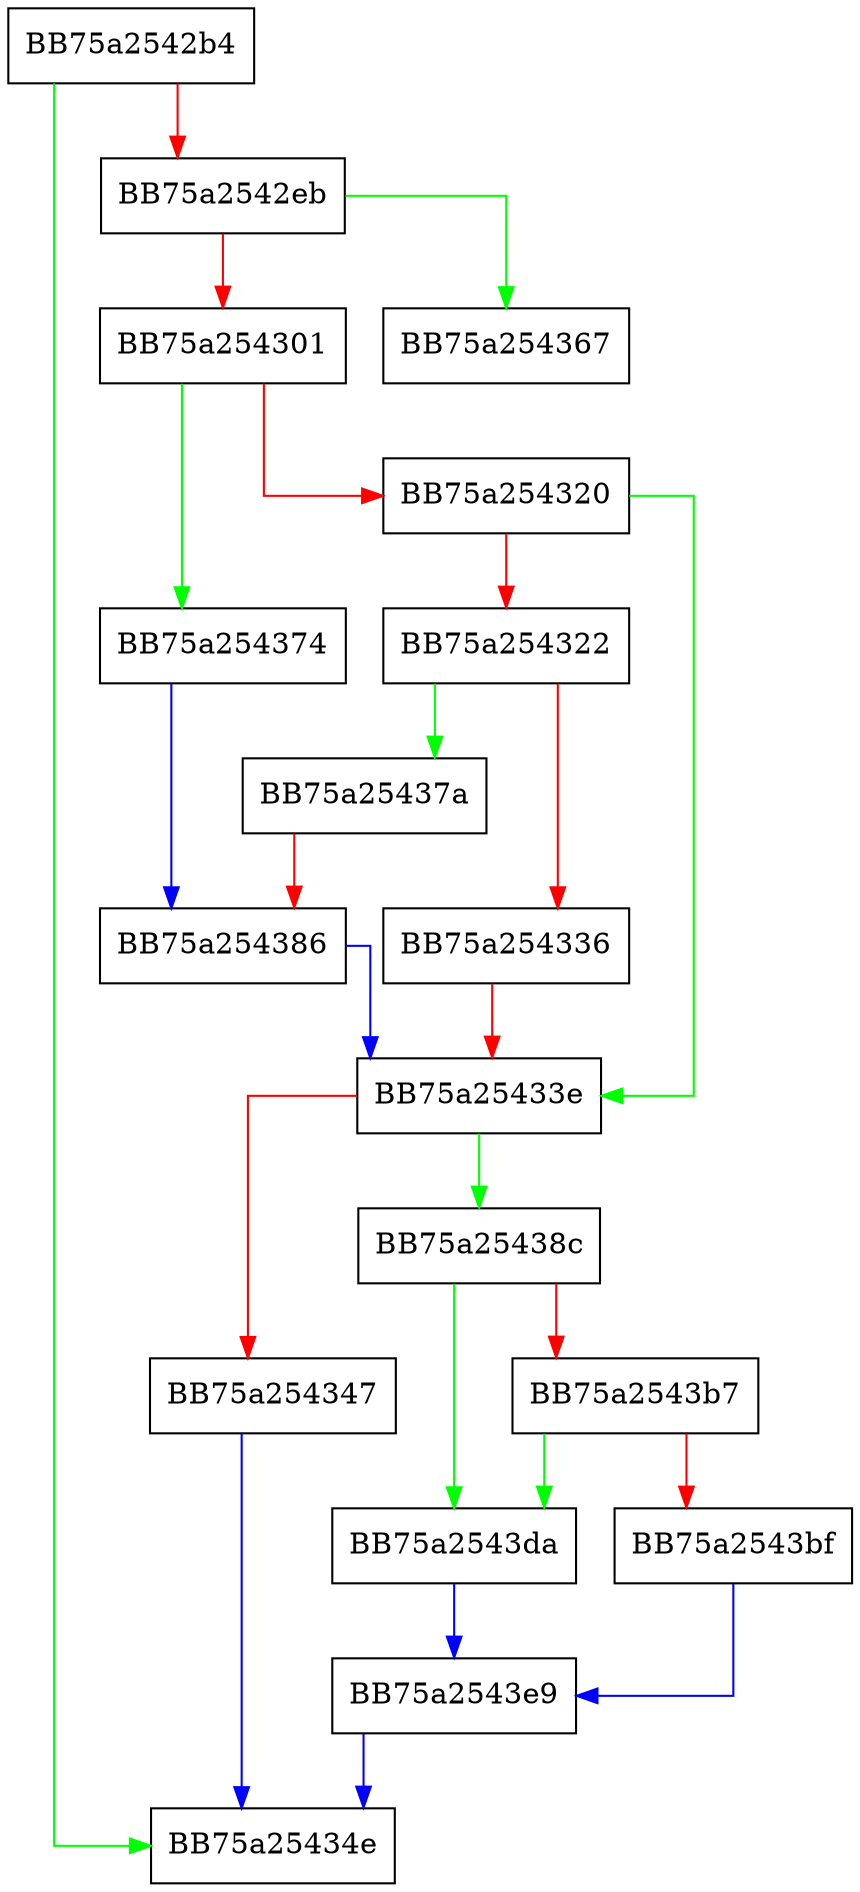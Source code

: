 digraph _Insert_x {
  node [shape="box"];
  graph [splines=ortho];
  BB75a2542b4 -> BB75a25434e [color="green"];
  BB75a2542b4 -> BB75a2542eb [color="red"];
  BB75a2542eb -> BB75a254367 [color="green"];
  BB75a2542eb -> BB75a254301 [color="red"];
  BB75a254301 -> BB75a254374 [color="green"];
  BB75a254301 -> BB75a254320 [color="red"];
  BB75a254320 -> BB75a25433e [color="green"];
  BB75a254320 -> BB75a254322 [color="red"];
  BB75a254322 -> BB75a25437a [color="green"];
  BB75a254322 -> BB75a254336 [color="red"];
  BB75a254336 -> BB75a25433e [color="red"];
  BB75a25433e -> BB75a25438c [color="green"];
  BB75a25433e -> BB75a254347 [color="red"];
  BB75a254347 -> BB75a25434e [color="blue"];
  BB75a254374 -> BB75a254386 [color="blue"];
  BB75a25437a -> BB75a254386 [color="red"];
  BB75a254386 -> BB75a25433e [color="blue"];
  BB75a25438c -> BB75a2543da [color="green"];
  BB75a25438c -> BB75a2543b7 [color="red"];
  BB75a2543b7 -> BB75a2543da [color="green"];
  BB75a2543b7 -> BB75a2543bf [color="red"];
  BB75a2543bf -> BB75a2543e9 [color="blue"];
  BB75a2543da -> BB75a2543e9 [color="blue"];
  BB75a2543e9 -> BB75a25434e [color="blue"];
}